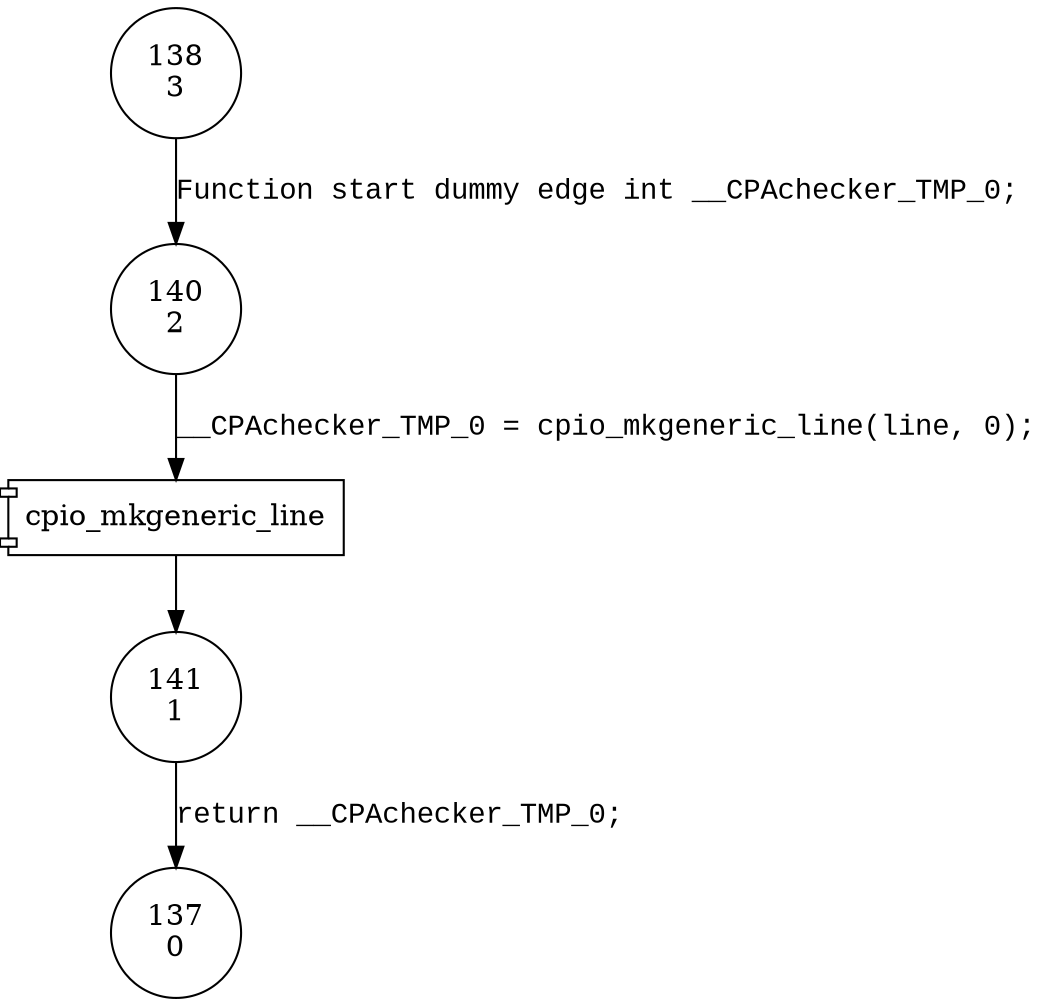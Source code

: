 digraph cpio_mkdir_line {
140 [shape="circle" label="140\n2"]
141 [shape="circle" label="141\n1"]
138 [shape="circle" label="138\n3"]
137 [shape="circle" label="137\n0"]
100001 [shape="component" label="cpio_mkgeneric_line"]
140 -> 100001 [label="__CPAchecker_TMP_0 = cpio_mkgeneric_line(line, 0);" fontname="Courier New"]
100001 -> 141 [label="" fontname="Courier New"]
138 -> 140 [label="Function start dummy edge int __CPAchecker_TMP_0;" fontname="Courier New"]
141 -> 137 [label="return __CPAchecker_TMP_0;" fontname="Courier New"]
}